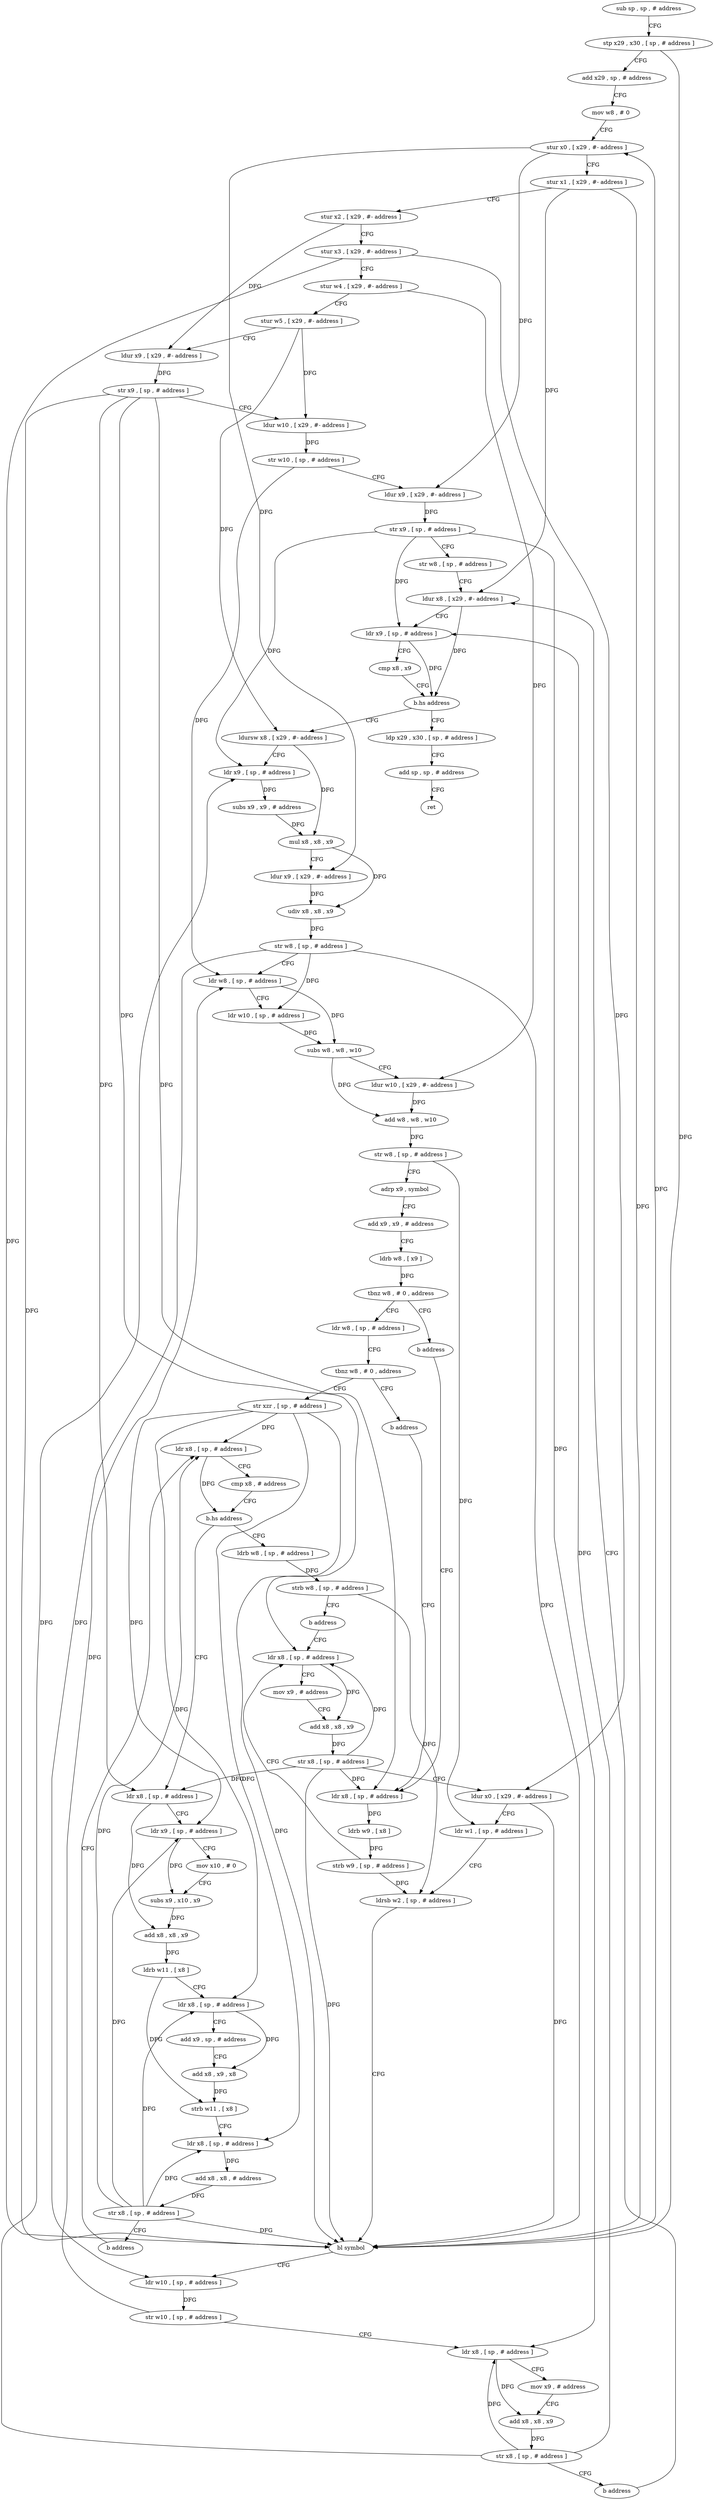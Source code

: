 digraph "func" {
"4214872" [label = "sub sp , sp , # address" ]
"4214876" [label = "stp x29 , x30 , [ sp , # address ]" ]
"4214880" [label = "add x29 , sp , # address" ]
"4214884" [label = "mov w8 , # 0" ]
"4214888" [label = "stur x0 , [ x29 , #- address ]" ]
"4214892" [label = "stur x1 , [ x29 , #- address ]" ]
"4214896" [label = "stur x2 , [ x29 , #- address ]" ]
"4214900" [label = "stur x3 , [ x29 , #- address ]" ]
"4214904" [label = "stur w4 , [ x29 , #- address ]" ]
"4214908" [label = "stur w5 , [ x29 , #- address ]" ]
"4214912" [label = "ldur x9 , [ x29 , #- address ]" ]
"4214916" [label = "str x9 , [ sp , # address ]" ]
"4214920" [label = "ldur w10 , [ x29 , #- address ]" ]
"4214924" [label = "str w10 , [ sp , # address ]" ]
"4214928" [label = "ldur x9 , [ x29 , #- address ]" ]
"4214932" [label = "str x9 , [ sp , # address ]" ]
"4214936" [label = "str w8 , [ sp , # address ]" ]
"4214940" [label = "ldur x8 , [ x29 , #- address ]" ]
"4215196" [label = "ldp x29 , x30 , [ sp , # address ]" ]
"4215200" [label = "add sp , sp , # address" ]
"4215204" [label = "ret" ]
"4214956" [label = "ldursw x8 , [ x29 , #- address ]" ]
"4214960" [label = "ldr x9 , [ sp , # address ]" ]
"4214964" [label = "subs x9 , x9 , # address" ]
"4214968" [label = "mul x8 , x8 , x9" ]
"4214972" [label = "ldur x9 , [ x29 , #- address ]" ]
"4214976" [label = "udiv x8 , x8 , x9" ]
"4214980" [label = "str w8 , [ sp , # address ]" ]
"4214984" [label = "ldr w8 , [ sp , # address ]" ]
"4214988" [label = "ldr w10 , [ sp , # address ]" ]
"4214992" [label = "subs w8 , w8 , w10" ]
"4214996" [label = "ldur w10 , [ x29 , #- address ]" ]
"4215000" [label = "add w8 , w8 , w10" ]
"4215004" [label = "str w8 , [ sp , # address ]" ]
"4215008" [label = "adrp x9 , symbol" ]
"4215012" [label = "add x9 , x9 , # address" ]
"4215016" [label = "ldrb w8 , [ x9 ]" ]
"4215020" [label = "tbnz w8 , # 0 , address" ]
"4215028" [label = "ldr w8 , [ sp , # address ]" ]
"4215024" [label = "b address" ]
"4215032" [label = "tbnz w8 , # 0 , address" ]
"4215040" [label = "str xzr , [ sp , # address ]" ]
"4215036" [label = "b address" ]
"4215124" [label = "ldr x8 , [ sp , # address ]" ]
"4215044" [label = "ldr x8 , [ sp , # address ]" ]
"4215128" [label = "ldrb w9 , [ x8 ]" ]
"4215132" [label = "strb w9 , [ sp , # address ]" ]
"4215136" [label = "ldr x8 , [ sp , # address ]" ]
"4215112" [label = "ldrb w8 , [ sp , # address ]" ]
"4215116" [label = "strb w8 , [ sp , # address ]" ]
"4215120" [label = "b address" ]
"4215056" [label = "ldr x8 , [ sp , # address ]" ]
"4215060" [label = "ldr x9 , [ sp , # address ]" ]
"4215064" [label = "mov x10 , # 0" ]
"4215068" [label = "subs x9 , x10 , x9" ]
"4215072" [label = "add x8 , x8 , x9" ]
"4215076" [label = "ldrb w11 , [ x8 ]" ]
"4215080" [label = "ldr x8 , [ sp , # address ]" ]
"4215084" [label = "add x9 , sp , # address" ]
"4215088" [label = "add x8 , x9 , x8" ]
"4215092" [label = "strb w11 , [ x8 ]" ]
"4215096" [label = "ldr x8 , [ sp , # address ]" ]
"4215100" [label = "add x8 , x8 , # address" ]
"4215104" [label = "str x8 , [ sp , # address ]" ]
"4215108" [label = "b address" ]
"4214944" [label = "ldr x9 , [ sp , # address ]" ]
"4214948" [label = "cmp x8 , x9" ]
"4214952" [label = "b.hs address" ]
"4215140" [label = "mov x9 , # address" ]
"4215144" [label = "add x8 , x8 , x9" ]
"4215148" [label = "str x8 , [ sp , # address ]" ]
"4215152" [label = "ldur x0 , [ x29 , #- address ]" ]
"4215156" [label = "ldr w1 , [ sp , # address ]" ]
"4215160" [label = "ldrsb w2 , [ sp , # address ]" ]
"4215164" [label = "bl symbol" ]
"4215168" [label = "ldr w10 , [ sp , # address ]" ]
"4215172" [label = "str w10 , [ sp , # address ]" ]
"4215176" [label = "ldr x8 , [ sp , # address ]" ]
"4215180" [label = "mov x9 , # address" ]
"4215184" [label = "add x8 , x8 , x9" ]
"4215188" [label = "str x8 , [ sp , # address ]" ]
"4215192" [label = "b address" ]
"4215048" [label = "cmp x8 , # address" ]
"4215052" [label = "b.hs address" ]
"4214872" -> "4214876" [ label = "CFG" ]
"4214876" -> "4214880" [ label = "CFG" ]
"4214876" -> "4215164" [ label = "DFG" ]
"4214880" -> "4214884" [ label = "CFG" ]
"4214884" -> "4214888" [ label = "CFG" ]
"4214888" -> "4214892" [ label = "CFG" ]
"4214888" -> "4214928" [ label = "DFG" ]
"4214888" -> "4214972" [ label = "DFG" ]
"4214892" -> "4214896" [ label = "CFG" ]
"4214892" -> "4214940" [ label = "DFG" ]
"4214892" -> "4215164" [ label = "DFG" ]
"4214896" -> "4214900" [ label = "CFG" ]
"4214896" -> "4214912" [ label = "DFG" ]
"4214900" -> "4214904" [ label = "CFG" ]
"4214900" -> "4215152" [ label = "DFG" ]
"4214900" -> "4215164" [ label = "DFG" ]
"4214904" -> "4214908" [ label = "CFG" ]
"4214904" -> "4214996" [ label = "DFG" ]
"4214908" -> "4214912" [ label = "CFG" ]
"4214908" -> "4214920" [ label = "DFG" ]
"4214908" -> "4214956" [ label = "DFG" ]
"4214912" -> "4214916" [ label = "DFG" ]
"4214916" -> "4214920" [ label = "CFG" ]
"4214916" -> "4215124" [ label = "DFG" ]
"4214916" -> "4215136" [ label = "DFG" ]
"4214916" -> "4215164" [ label = "DFG" ]
"4214916" -> "4215056" [ label = "DFG" ]
"4214920" -> "4214924" [ label = "DFG" ]
"4214924" -> "4214928" [ label = "CFG" ]
"4214924" -> "4214984" [ label = "DFG" ]
"4214928" -> "4214932" [ label = "DFG" ]
"4214932" -> "4214936" [ label = "CFG" ]
"4214932" -> "4214944" [ label = "DFG" ]
"4214932" -> "4214960" [ label = "DFG" ]
"4214932" -> "4215176" [ label = "DFG" ]
"4214936" -> "4214940" [ label = "CFG" ]
"4214940" -> "4214944" [ label = "CFG" ]
"4214940" -> "4214952" [ label = "DFG" ]
"4215196" -> "4215200" [ label = "CFG" ]
"4215200" -> "4215204" [ label = "CFG" ]
"4214956" -> "4214960" [ label = "CFG" ]
"4214956" -> "4214968" [ label = "DFG" ]
"4214960" -> "4214964" [ label = "DFG" ]
"4214964" -> "4214968" [ label = "DFG" ]
"4214968" -> "4214972" [ label = "CFG" ]
"4214968" -> "4214976" [ label = "DFG" ]
"4214972" -> "4214976" [ label = "DFG" ]
"4214976" -> "4214980" [ label = "DFG" ]
"4214980" -> "4214984" [ label = "CFG" ]
"4214980" -> "4214988" [ label = "DFG" ]
"4214980" -> "4215164" [ label = "DFG" ]
"4214980" -> "4215168" [ label = "DFG" ]
"4214984" -> "4214988" [ label = "CFG" ]
"4214984" -> "4214992" [ label = "DFG" ]
"4214988" -> "4214992" [ label = "DFG" ]
"4214992" -> "4214996" [ label = "CFG" ]
"4214992" -> "4215000" [ label = "DFG" ]
"4214996" -> "4215000" [ label = "DFG" ]
"4215000" -> "4215004" [ label = "DFG" ]
"4215004" -> "4215008" [ label = "CFG" ]
"4215004" -> "4215156" [ label = "DFG" ]
"4215008" -> "4215012" [ label = "CFG" ]
"4215012" -> "4215016" [ label = "CFG" ]
"4215016" -> "4215020" [ label = "DFG" ]
"4215020" -> "4215028" [ label = "CFG" ]
"4215020" -> "4215024" [ label = "CFG" ]
"4215028" -> "4215032" [ label = "CFG" ]
"4215024" -> "4215124" [ label = "CFG" ]
"4215032" -> "4215040" [ label = "CFG" ]
"4215032" -> "4215036" [ label = "CFG" ]
"4215040" -> "4215044" [ label = "DFG" ]
"4215040" -> "4215164" [ label = "DFG" ]
"4215040" -> "4215060" [ label = "DFG" ]
"4215040" -> "4215080" [ label = "DFG" ]
"4215040" -> "4215096" [ label = "DFG" ]
"4215036" -> "4215124" [ label = "CFG" ]
"4215124" -> "4215128" [ label = "DFG" ]
"4215044" -> "4215048" [ label = "CFG" ]
"4215044" -> "4215052" [ label = "DFG" ]
"4215128" -> "4215132" [ label = "DFG" ]
"4215132" -> "4215136" [ label = "CFG" ]
"4215132" -> "4215160" [ label = "DFG" ]
"4215136" -> "4215140" [ label = "CFG" ]
"4215136" -> "4215144" [ label = "DFG" ]
"4215112" -> "4215116" [ label = "DFG" ]
"4215116" -> "4215120" [ label = "CFG" ]
"4215116" -> "4215160" [ label = "DFG" ]
"4215120" -> "4215136" [ label = "CFG" ]
"4215056" -> "4215060" [ label = "CFG" ]
"4215056" -> "4215072" [ label = "DFG" ]
"4215060" -> "4215064" [ label = "CFG" ]
"4215060" -> "4215068" [ label = "DFG" ]
"4215064" -> "4215068" [ label = "CFG" ]
"4215068" -> "4215072" [ label = "DFG" ]
"4215072" -> "4215076" [ label = "DFG" ]
"4215076" -> "4215080" [ label = "CFG" ]
"4215076" -> "4215092" [ label = "DFG" ]
"4215080" -> "4215084" [ label = "CFG" ]
"4215080" -> "4215088" [ label = "DFG" ]
"4215084" -> "4215088" [ label = "CFG" ]
"4215088" -> "4215092" [ label = "DFG" ]
"4215092" -> "4215096" [ label = "CFG" ]
"4215096" -> "4215100" [ label = "DFG" ]
"4215100" -> "4215104" [ label = "DFG" ]
"4215104" -> "4215108" [ label = "CFG" ]
"4215104" -> "4215044" [ label = "DFG" ]
"4215104" -> "4215060" [ label = "DFG" ]
"4215104" -> "4215080" [ label = "DFG" ]
"4215104" -> "4215096" [ label = "DFG" ]
"4215104" -> "4215164" [ label = "DFG" ]
"4215108" -> "4215044" [ label = "CFG" ]
"4214944" -> "4214948" [ label = "CFG" ]
"4214944" -> "4214952" [ label = "DFG" ]
"4214948" -> "4214952" [ label = "CFG" ]
"4214952" -> "4215196" [ label = "CFG" ]
"4214952" -> "4214956" [ label = "CFG" ]
"4215140" -> "4215144" [ label = "CFG" ]
"4215144" -> "4215148" [ label = "DFG" ]
"4215148" -> "4215152" [ label = "CFG" ]
"4215148" -> "4215124" [ label = "DFG" ]
"4215148" -> "4215136" [ label = "DFG" ]
"4215148" -> "4215164" [ label = "DFG" ]
"4215148" -> "4215056" [ label = "DFG" ]
"4215152" -> "4215156" [ label = "CFG" ]
"4215152" -> "4215164" [ label = "DFG" ]
"4215156" -> "4215160" [ label = "CFG" ]
"4215160" -> "4215164" [ label = "CFG" ]
"4215164" -> "4215168" [ label = "CFG" ]
"4215164" -> "4214888" [ label = "DFG" ]
"4215168" -> "4215172" [ label = "DFG" ]
"4215172" -> "4215176" [ label = "CFG" ]
"4215172" -> "4214984" [ label = "DFG" ]
"4215176" -> "4215180" [ label = "CFG" ]
"4215176" -> "4215184" [ label = "DFG" ]
"4215180" -> "4215184" [ label = "CFG" ]
"4215184" -> "4215188" [ label = "DFG" ]
"4215188" -> "4215192" [ label = "CFG" ]
"4215188" -> "4214944" [ label = "DFG" ]
"4215188" -> "4214960" [ label = "DFG" ]
"4215188" -> "4215176" [ label = "DFG" ]
"4215192" -> "4214940" [ label = "CFG" ]
"4215048" -> "4215052" [ label = "CFG" ]
"4215052" -> "4215112" [ label = "CFG" ]
"4215052" -> "4215056" [ label = "CFG" ]
}
